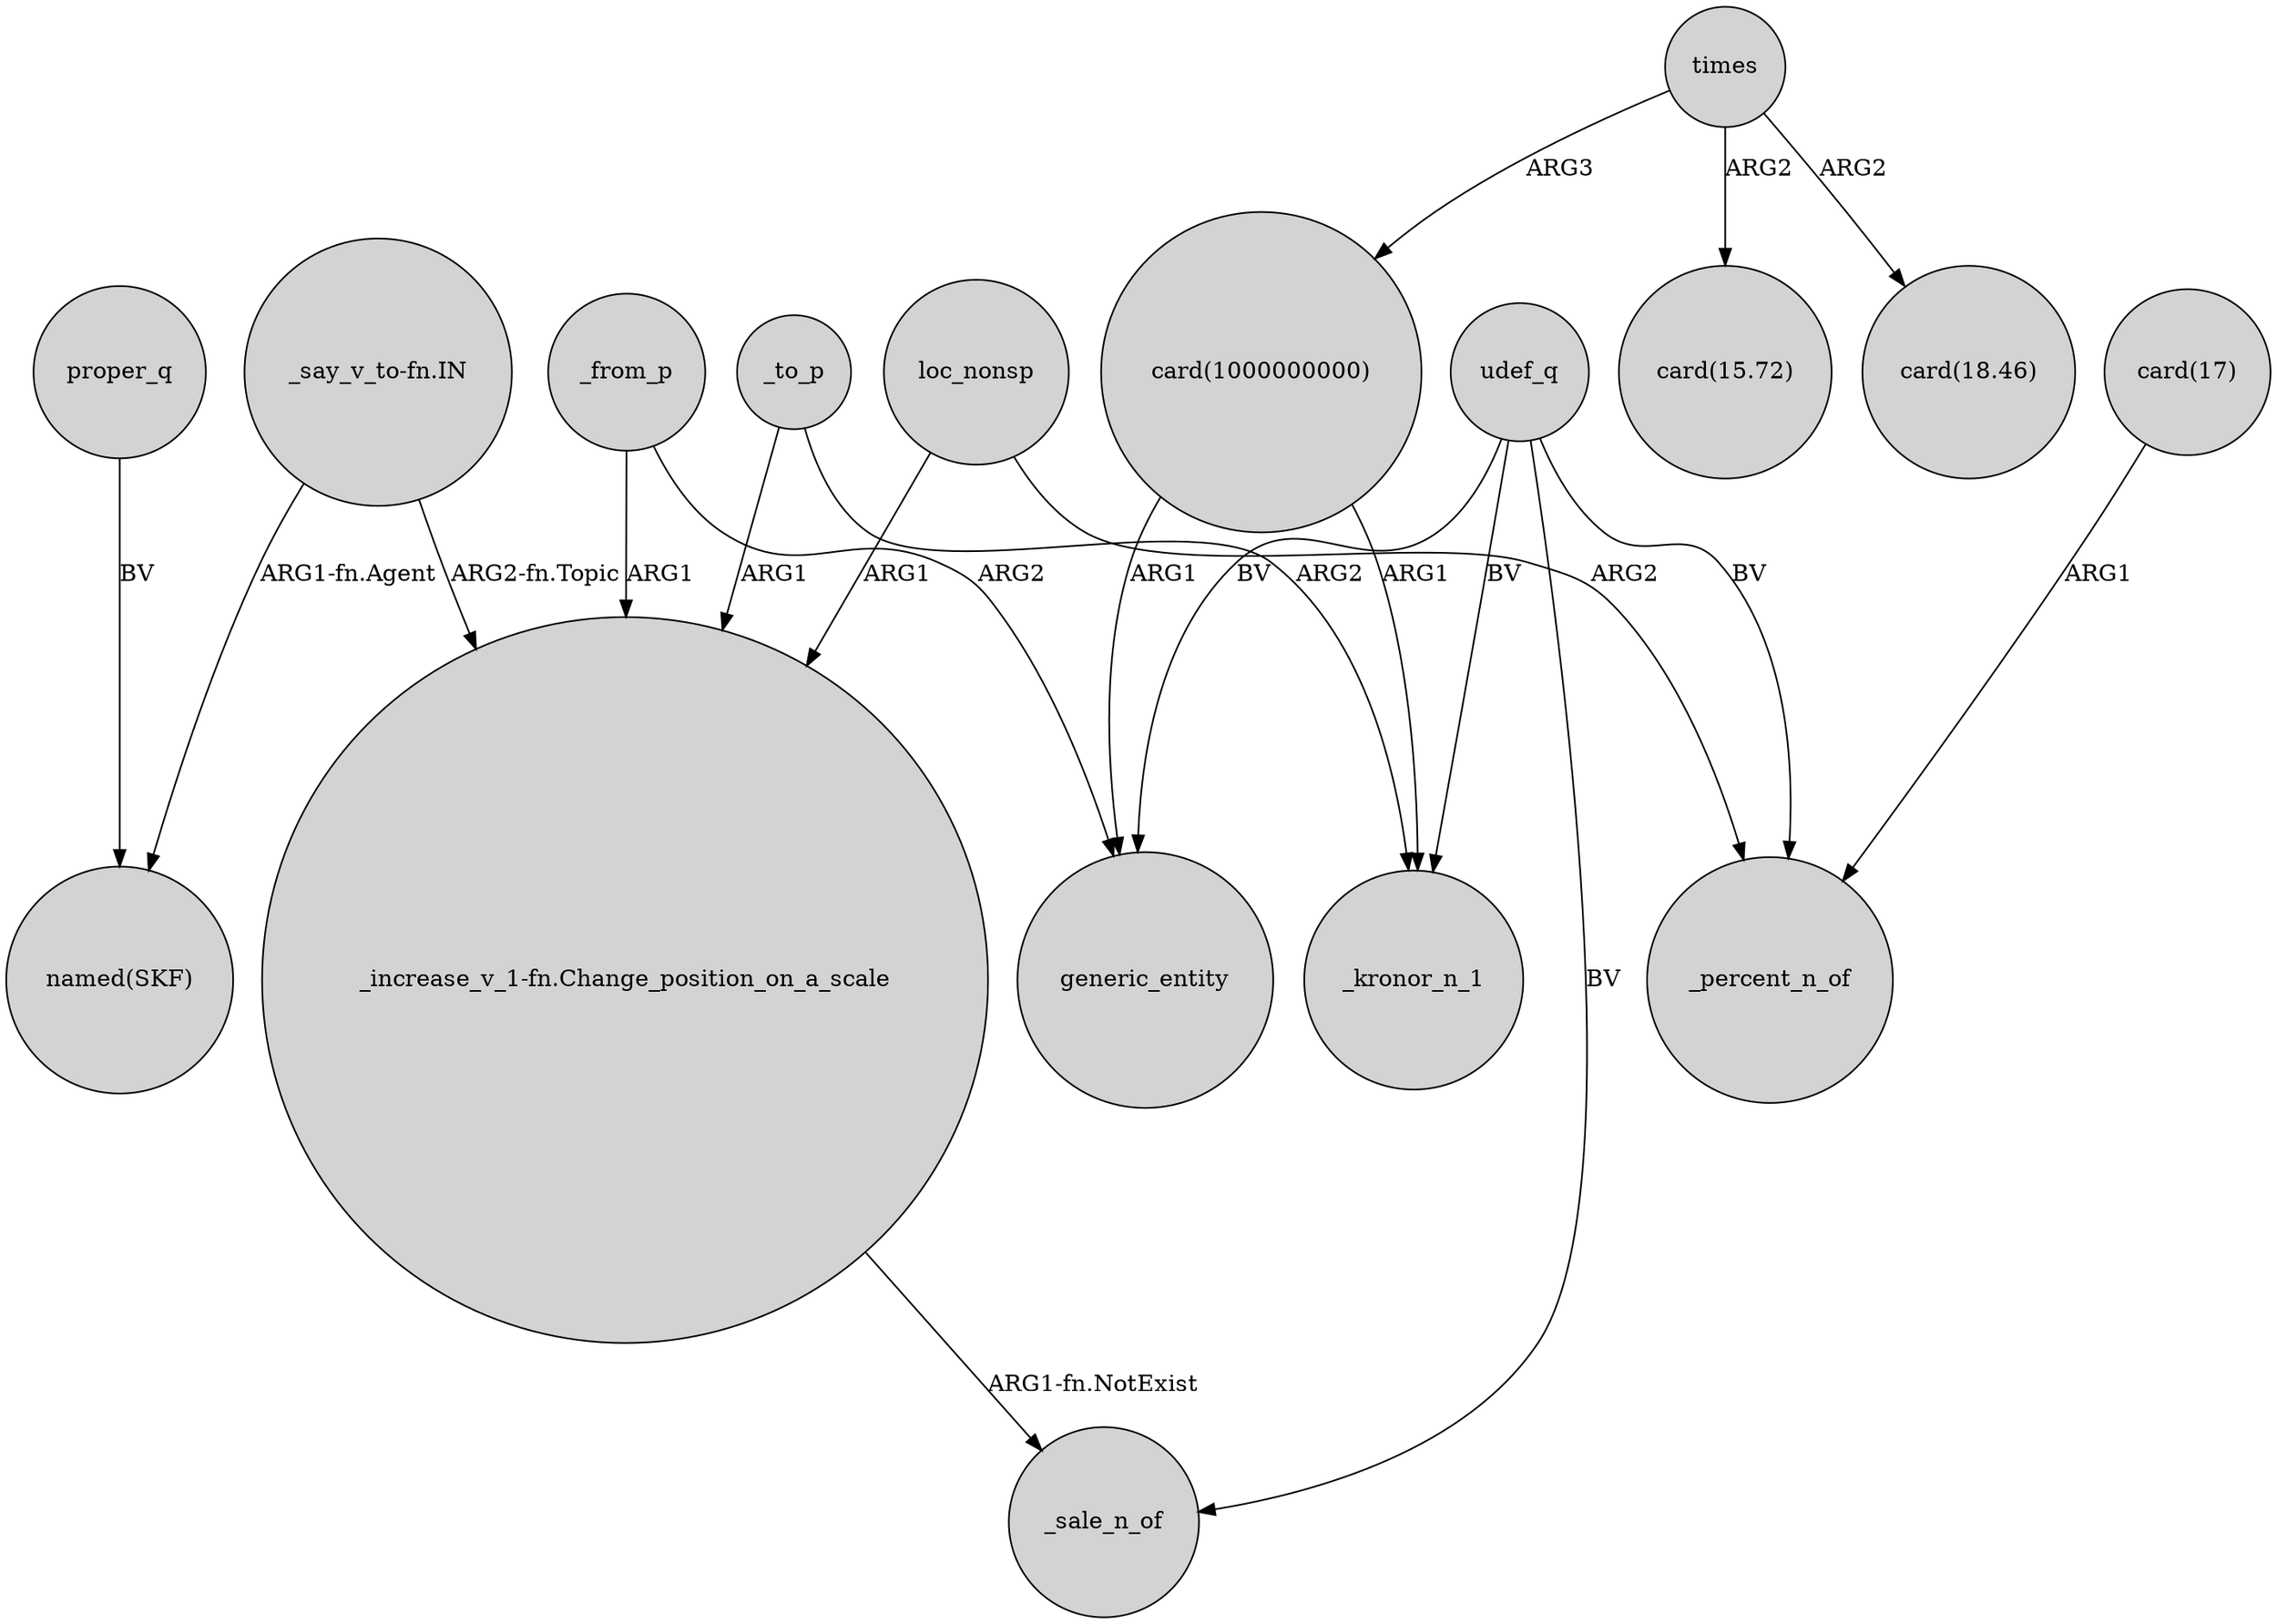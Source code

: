 digraph {
	node [shape=circle style=filled]
	"_say_v_to-fn.IN" -> "named(SKF)" [label="ARG1-fn.Agent"]
	"card(1000000000)" -> _kronor_n_1 [label=ARG1]
	udef_q -> generic_entity [label=BV]
	"_say_v_to-fn.IN" -> "_increase_v_1-fn.Change_position_on_a_scale" [label="ARG2-fn.Topic"]
	_from_p -> generic_entity [label=ARG2]
	proper_q -> "named(SKF)" [label=BV]
	"card(17)" -> _percent_n_of [label=ARG1]
	times -> "card(15.72)" [label=ARG2]
	loc_nonsp -> "_increase_v_1-fn.Change_position_on_a_scale" [label=ARG1]
	times -> "card(1000000000)" [label=ARG3]
	_to_p -> "_increase_v_1-fn.Change_position_on_a_scale" [label=ARG1]
	times -> "card(18.46)" [label=ARG2]
	loc_nonsp -> _percent_n_of [label=ARG2]
	_to_p -> _kronor_n_1 [label=ARG2]
	_from_p -> "_increase_v_1-fn.Change_position_on_a_scale" [label=ARG1]
	udef_q -> _sale_n_of [label=BV]
	"_increase_v_1-fn.Change_position_on_a_scale" -> _sale_n_of [label="ARG1-fn.NotExist"]
	udef_q -> _kronor_n_1 [label=BV]
	udef_q -> _percent_n_of [label=BV]
	"card(1000000000)" -> generic_entity [label=ARG1]
}
